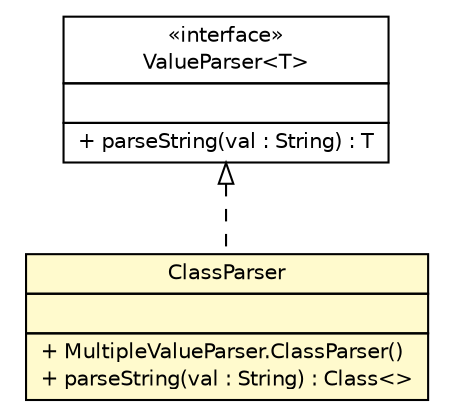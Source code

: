 #!/usr/local/bin/dot
#
# Class diagram 
# Generated by UMLGraph version R5_6 (http://www.umlgraph.org/)
#

digraph G {
	edge [fontname="Helvetica",fontsize=10,labelfontname="Helvetica",labelfontsize=10];
	node [fontname="Helvetica",fontsize=10,shape=plaintext];
	nodesep=0.25;
	ranksep=0.5;
	// com.vectorprint.configuration.parameters.MultipleValueParser.ClassParser
	c3493 [label=<<table title="com.vectorprint.configuration.parameters.MultipleValueParser.ClassParser" border="0" cellborder="1" cellspacing="0" cellpadding="2" port="p" bgcolor="lemonChiffon" href="./MultipleValueParser.ClassParser.html">
		<tr><td><table border="0" cellspacing="0" cellpadding="1">
<tr><td align="center" balign="center"> ClassParser </td></tr>
		</table></td></tr>
		<tr><td><table border="0" cellspacing="0" cellpadding="1">
<tr><td align="left" balign="left">  </td></tr>
		</table></td></tr>
		<tr><td><table border="0" cellspacing="0" cellpadding="1">
<tr><td align="left" balign="left"> + MultipleValueParser.ClassParser() </td></tr>
<tr><td align="left" balign="left"> + parseString(val : String) : Class&lt;&gt; </td></tr>
		</table></td></tr>
		</table>>, URL="./MultipleValueParser.ClassParser.html", fontname="Helvetica", fontcolor="black", fontsize=10.0];
	// com.vectorprint.configuration.parameters.ValueParser<T>
	c3502 [label=<<table title="com.vectorprint.configuration.parameters.ValueParser" border="0" cellborder="1" cellspacing="0" cellpadding="2" port="p" href="./ValueParser.html">
		<tr><td><table border="0" cellspacing="0" cellpadding="1">
<tr><td align="center" balign="center"> &#171;interface&#187; </td></tr>
<tr><td align="center" balign="center"> ValueParser&lt;T&gt; </td></tr>
		</table></td></tr>
		<tr><td><table border="0" cellspacing="0" cellpadding="1">
<tr><td align="left" balign="left">  </td></tr>
		</table></td></tr>
		<tr><td><table border="0" cellspacing="0" cellpadding="1">
<tr><td align="left" balign="left"> + parseString(val : String) : T </td></tr>
		</table></td></tr>
		</table>>, URL="./ValueParser.html", fontname="Helvetica", fontcolor="black", fontsize=10.0];
	//com.vectorprint.configuration.parameters.MultipleValueParser.ClassParser implements com.vectorprint.configuration.parameters.ValueParser<T>
	c3502:p -> c3493:p [dir=back,arrowtail=empty,style=dashed];
}

